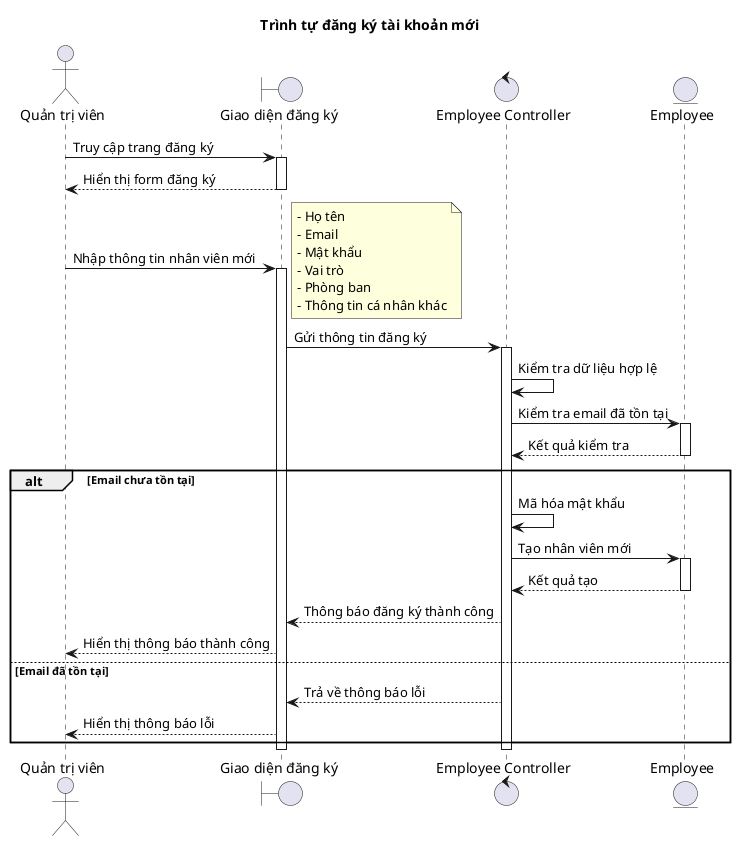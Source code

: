 @startuml Đăng ký tài khoản
title Trình tự đăng ký tài khoản mới

actor "Quản trị viên" as Admin
boundary "Giao diện đăng ký" as UI
control "Employee Controller" as Controller
entity "Employee" as Entity

Admin -> UI: Truy cập trang đăng ký
activate UI

UI --> Admin: Hiển thị form đăng ký
deactivate UI

Admin -> UI: Nhập thông tin nhân viên mới
activate UI
note right
  - Họ tên
  - Email
  - Mật khẩu
  - Vai trò
  - Phòng ban
  - Thông tin cá nhân khác
end note

UI -> Controller: Gửi thông tin đăng ký
activate Controller

Controller -> Controller: Kiểm tra dữ liệu hợp lệ

Controller -> Entity: Kiểm tra email đã tồn tại
activate Entity
Entity --> Controller: Kết quả kiểm tra
deactivate Entity

alt Email chưa tồn tại
    Controller -> Controller: Mã hóa mật khẩu
    Controller -> Entity: Tạo nhân viên mới
    activate Entity
    Entity --> Controller: Kết quả tạo
    deactivate Entity
    
    Controller --> UI: Thông báo đăng ký thành công
    UI --> Admin: Hiển thị thông báo thành công
else Email đã tồn tại
    Controller --> UI: Trả về thông báo lỗi
    UI --> Admin: Hiển thị thông báo lỗi
end

deactivate Controller
deactivate UI

@enduml 